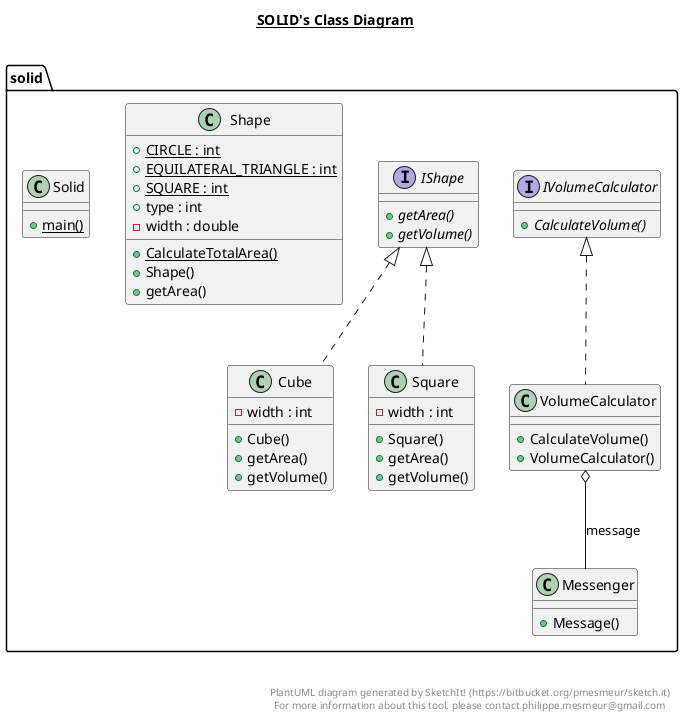 @startuml

title __SOLID's Class Diagram__\n

  namespace solid {
    class solid.Cube {
        - width : int
        + Cube()
        + getArea()
        + getVolume()
    }
  }
  

  namespace solid {
    interface solid.IShape {
        {abstract} + getArea()
        {abstract} + getVolume()
    }
  }
  

  namespace solid {
    interface solid.IVolumeCalculator {
        {abstract} + CalculateVolume()
    }
  }
  

  namespace solid {
    class solid.Messenger {
        + Message()
    }
  }
  

  namespace solid {
    class solid.Shape {
        {static} + CIRCLE : int
        {static} + EQUILATERAL_TRIANGLE : int
        {static} + SQUARE : int
        + type : int
        - width : double
        {static} + CalculateTotalArea()
        + Shape()
        + getArea()
    }
  }
  

  namespace solid {
    class solid.Solid {
        {static} + main()
    }
  }
  

  namespace solid {
    class solid.Square {
        - width : int
        + Square()
        + getArea()
        + getVolume()
    }
  }
  

  namespace solid {
    class solid.VolumeCalculator {
        + CalculateVolume()
        + VolumeCalculator()
    }
  }
  

  solid.Cube .up.|> solid.IShape
  solid.Square .up.|> solid.IShape
  solid.VolumeCalculator .up.|> solid.IVolumeCalculator
  solid.VolumeCalculator o-- solid.Messenger : message


right footer


PlantUML diagram generated by SketchIt! (https://bitbucket.org/pmesmeur/sketch.it)
For more information about this tool, please contact philippe.mesmeur@gmail.com
endfooter

@enduml
